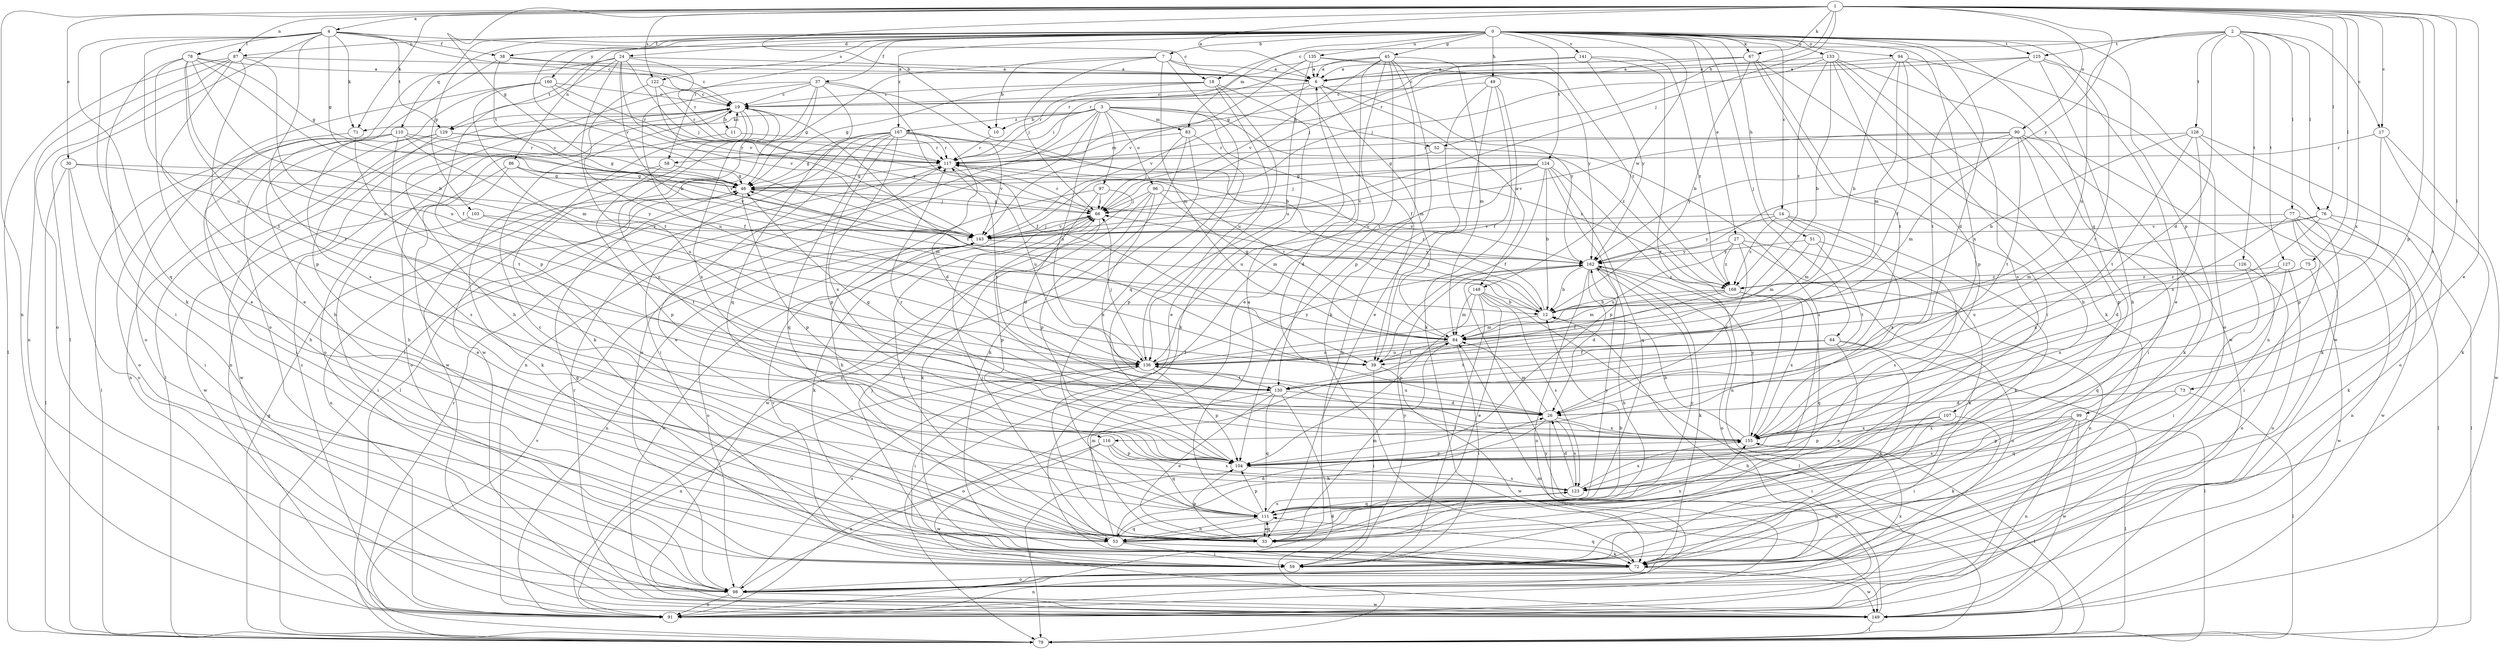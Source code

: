 strict digraph  {
0;
1;
2;
3;
4;
6;
7;
10;
11;
12;
14;
17;
18;
19;
24;
26;
27;
30;
33;
37;
38;
39;
45;
46;
49;
51;
52;
53;
58;
59;
64;
66;
67;
71;
72;
73;
75;
76;
77;
78;
79;
83;
84;
86;
87;
90;
91;
94;
96;
97;
98;
99;
103;
104;
107;
110;
111;
116;
117;
122;
123;
124;
125;
126;
127;
128;
129;
130;
133;
135;
136;
141;
143;
148;
149;
155;
160;
162;
167;
168;
0 -> 7  [label=b];
0 -> 14  [label=c];
0 -> 24  [label=d];
0 -> 26  [label=d];
0 -> 27  [label=e];
0 -> 37  [label=f];
0 -> 38  [label=f];
0 -> 45  [label=g];
0 -> 49  [label=h];
0 -> 51  [label=h];
0 -> 58  [label=i];
0 -> 64  [label=j];
0 -> 67  [label=k];
0 -> 83  [label=m];
0 -> 86  [label=n];
0 -> 87  [label=n];
0 -> 94  [label=o];
0 -> 99  [label=p];
0 -> 103  [label=p];
0 -> 107  [label=q];
0 -> 110  [label=q];
0 -> 116  [label=r];
0 -> 122  [label=s];
0 -> 124  [label=t];
0 -> 125  [label=t];
0 -> 133  [label=u];
0 -> 135  [label=u];
0 -> 141  [label=v];
0 -> 143  [label=v];
0 -> 148  [label=w];
0 -> 155  [label=x];
0 -> 160  [label=y];
0 -> 167  [label=z];
1 -> 4  [label=a];
1 -> 6  [label=a];
1 -> 10  [label=b];
1 -> 17  [label=c];
1 -> 30  [label=e];
1 -> 33  [label=e];
1 -> 46  [label=g];
1 -> 52  [label=h];
1 -> 66  [label=j];
1 -> 67  [label=k];
1 -> 71  [label=k];
1 -> 73  [label=l];
1 -> 75  [label=l];
1 -> 76  [label=l];
1 -> 87  [label=n];
1 -> 90  [label=n];
1 -> 91  [label=n];
1 -> 104  [label=p];
1 -> 122  [label=s];
1 -> 123  [label=s];
1 -> 155  [label=x];
1 -> 162  [label=y];
2 -> 17  [label=c];
2 -> 18  [label=c];
2 -> 26  [label=d];
2 -> 76  [label=l];
2 -> 77  [label=l];
2 -> 125  [label=t];
2 -> 126  [label=t];
2 -> 127  [label=t];
2 -> 128  [label=t];
2 -> 136  [label=u];
3 -> 10  [label=b];
3 -> 26  [label=d];
3 -> 52  [label=h];
3 -> 58  [label=i];
3 -> 71  [label=k];
3 -> 83  [label=m];
3 -> 91  [label=n];
3 -> 96  [label=o];
3 -> 97  [label=o];
3 -> 98  [label=o];
3 -> 136  [label=u];
3 -> 167  [label=z];
3 -> 168  [label=z];
4 -> 18  [label=c];
4 -> 19  [label=c];
4 -> 38  [label=f];
4 -> 46  [label=g];
4 -> 71  [label=k];
4 -> 72  [label=k];
4 -> 78  [label=l];
4 -> 79  [label=l];
4 -> 111  [label=q];
4 -> 116  [label=r];
4 -> 129  [label=t];
4 -> 136  [label=u];
6 -> 19  [label=c];
6 -> 84  [label=m];
6 -> 143  [label=v];
6 -> 148  [label=w];
6 -> 162  [label=y];
7 -> 6  [label=a];
7 -> 10  [label=b];
7 -> 39  [label=f];
7 -> 66  [label=j];
7 -> 79  [label=l];
7 -> 84  [label=m];
7 -> 111  [label=q];
10 -> 117  [label=r];
11 -> 19  [label=c];
11 -> 98  [label=o];
11 -> 117  [label=r];
12 -> 46  [label=g];
12 -> 66  [label=j];
12 -> 84  [label=m];
12 -> 117  [label=r];
14 -> 72  [label=k];
14 -> 84  [label=m];
14 -> 143  [label=v];
14 -> 155  [label=x];
14 -> 162  [label=y];
14 -> 168  [label=z];
17 -> 72  [label=k];
17 -> 104  [label=p];
17 -> 117  [label=r];
17 -> 149  [label=w];
18 -> 19  [label=c];
18 -> 33  [label=e];
18 -> 46  [label=g];
18 -> 72  [label=k];
18 -> 117  [label=r];
18 -> 136  [label=u];
19 -> 11  [label=b];
19 -> 39  [label=f];
19 -> 72  [label=k];
19 -> 79  [label=l];
19 -> 91  [label=n];
19 -> 98  [label=o];
19 -> 129  [label=t];
19 -> 149  [label=w];
19 -> 155  [label=x];
24 -> 6  [label=a];
24 -> 12  [label=b];
24 -> 66  [label=j];
24 -> 98  [label=o];
24 -> 104  [label=p];
24 -> 117  [label=r];
24 -> 129  [label=t];
24 -> 130  [label=t];
24 -> 143  [label=v];
26 -> 46  [label=g];
26 -> 53  [label=h];
26 -> 84  [label=m];
26 -> 91  [label=n];
26 -> 123  [label=s];
26 -> 136  [label=u];
26 -> 155  [label=x];
27 -> 26  [label=d];
27 -> 72  [label=k];
27 -> 91  [label=n];
27 -> 136  [label=u];
27 -> 162  [label=y];
27 -> 168  [label=z];
30 -> 46  [label=g];
30 -> 59  [label=i];
30 -> 79  [label=l];
30 -> 98  [label=o];
30 -> 162  [label=y];
33 -> 66  [label=j];
33 -> 84  [label=m];
33 -> 104  [label=p];
33 -> 111  [label=q];
33 -> 155  [label=x];
33 -> 162  [label=y];
37 -> 12  [label=b];
37 -> 19  [label=c];
37 -> 39  [label=f];
37 -> 46  [label=g];
37 -> 53  [label=h];
37 -> 111  [label=q];
37 -> 136  [label=u];
37 -> 149  [label=w];
38 -> 6  [label=a];
38 -> 19  [label=c];
38 -> 123  [label=s];
38 -> 143  [label=v];
39 -> 59  [label=i];
39 -> 149  [label=w];
45 -> 6  [label=a];
45 -> 33  [label=e];
45 -> 72  [label=k];
45 -> 79  [label=l];
45 -> 84  [label=m];
45 -> 104  [label=p];
45 -> 117  [label=r];
45 -> 130  [label=t];
45 -> 143  [label=v];
46 -> 66  [label=j];
46 -> 91  [label=n];
46 -> 104  [label=p];
49 -> 19  [label=c];
49 -> 33  [label=e];
49 -> 39  [label=f];
49 -> 72  [label=k];
49 -> 91  [label=n];
51 -> 84  [label=m];
51 -> 123  [label=s];
51 -> 130  [label=t];
51 -> 162  [label=y];
52 -> 46  [label=g];
52 -> 123  [label=s];
53 -> 12  [label=b];
53 -> 19  [label=c];
53 -> 26  [label=d];
53 -> 59  [label=i];
53 -> 66  [label=j];
53 -> 72  [label=k];
53 -> 84  [label=m];
53 -> 111  [label=q];
53 -> 123  [label=s];
58 -> 46  [label=g];
58 -> 72  [label=k];
58 -> 104  [label=p];
59 -> 46  [label=g];
59 -> 143  [label=v];
59 -> 162  [label=y];
64 -> 33  [label=e];
64 -> 39  [label=f];
64 -> 72  [label=k];
64 -> 79  [label=l];
64 -> 130  [label=t];
64 -> 136  [label=u];
66 -> 46  [label=g];
66 -> 72  [label=k];
66 -> 104  [label=p];
66 -> 117  [label=r];
66 -> 143  [label=v];
67 -> 6  [label=a];
67 -> 12  [label=b];
67 -> 19  [label=c];
67 -> 59  [label=i];
67 -> 66  [label=j];
67 -> 130  [label=t];
67 -> 149  [label=w];
71 -> 53  [label=h];
71 -> 130  [label=t];
72 -> 66  [label=j];
72 -> 91  [label=n];
72 -> 98  [label=o];
72 -> 111  [label=q];
72 -> 149  [label=w];
73 -> 26  [label=d];
73 -> 79  [label=l];
73 -> 111  [label=q];
75 -> 136  [label=u];
75 -> 149  [label=w];
75 -> 168  [label=z];
76 -> 26  [label=d];
76 -> 72  [label=k];
76 -> 79  [label=l];
76 -> 84  [label=m];
76 -> 143  [label=v];
77 -> 59  [label=i];
77 -> 79  [label=l];
77 -> 91  [label=n];
77 -> 143  [label=v];
77 -> 149  [label=w];
77 -> 155  [label=x];
78 -> 6  [label=a];
78 -> 12  [label=b];
78 -> 33  [label=e];
78 -> 39  [label=f];
78 -> 46  [label=g];
78 -> 59  [label=i];
78 -> 130  [label=t];
78 -> 136  [label=u];
79 -> 46  [label=g];
79 -> 117  [label=r];
79 -> 143  [label=v];
79 -> 162  [label=y];
83 -> 66  [label=j];
83 -> 72  [label=k];
83 -> 91  [label=n];
83 -> 104  [label=p];
83 -> 117  [label=r];
84 -> 39  [label=f];
84 -> 59  [label=i];
84 -> 117  [label=r];
84 -> 136  [label=u];
86 -> 33  [label=e];
86 -> 46  [label=g];
86 -> 84  [label=m];
86 -> 143  [label=v];
86 -> 149  [label=w];
87 -> 6  [label=a];
87 -> 33  [label=e];
87 -> 79  [label=l];
87 -> 91  [label=n];
87 -> 98  [label=o];
87 -> 104  [label=p];
87 -> 136  [label=u];
90 -> 59  [label=i];
90 -> 72  [label=k];
90 -> 84  [label=m];
90 -> 104  [label=p];
90 -> 117  [label=r];
90 -> 130  [label=t];
90 -> 143  [label=v];
90 -> 162  [label=y];
91 -> 19  [label=c];
91 -> 84  [label=m];
94 -> 6  [label=a];
94 -> 12  [label=b];
94 -> 39  [label=f];
94 -> 84  [label=m];
94 -> 123  [label=s];
94 -> 149  [label=w];
96 -> 66  [label=j];
96 -> 72  [label=k];
96 -> 84  [label=m];
96 -> 104  [label=p];
96 -> 155  [label=x];
96 -> 162  [label=y];
97 -> 26  [label=d];
97 -> 53  [label=h];
97 -> 66  [label=j];
97 -> 149  [label=w];
98 -> 91  [label=n];
98 -> 136  [label=u];
98 -> 149  [label=w];
98 -> 155  [label=x];
99 -> 59  [label=i];
99 -> 79  [label=l];
99 -> 91  [label=n];
99 -> 104  [label=p];
99 -> 123  [label=s];
99 -> 149  [label=w];
99 -> 155  [label=x];
103 -> 59  [label=i];
103 -> 130  [label=t];
103 -> 143  [label=v];
104 -> 79  [label=l];
104 -> 123  [label=s];
107 -> 59  [label=i];
107 -> 72  [label=k];
107 -> 104  [label=p];
107 -> 155  [label=x];
110 -> 59  [label=i];
110 -> 79  [label=l];
110 -> 98  [label=o];
110 -> 117  [label=r];
110 -> 123  [label=s];
110 -> 136  [label=u];
110 -> 143  [label=v];
111 -> 6  [label=a];
111 -> 33  [label=e];
111 -> 53  [label=h];
111 -> 104  [label=p];
111 -> 123  [label=s];
111 -> 162  [label=y];
116 -> 91  [label=n];
116 -> 104  [label=p];
116 -> 111  [label=q];
116 -> 123  [label=s];
116 -> 149  [label=w];
117 -> 46  [label=g];
117 -> 136  [label=u];
122 -> 19  [label=c];
122 -> 39  [label=f];
122 -> 117  [label=r];
122 -> 162  [label=y];
123 -> 26  [label=d];
123 -> 111  [label=q];
123 -> 155  [label=x];
124 -> 12  [label=b];
124 -> 39  [label=f];
124 -> 46  [label=g];
124 -> 66  [label=j];
124 -> 91  [label=n];
124 -> 104  [label=p];
124 -> 111  [label=q];
124 -> 136  [label=u];
124 -> 143  [label=v];
125 -> 6  [label=a];
125 -> 33  [label=e];
125 -> 53  [label=h];
125 -> 98  [label=o];
125 -> 117  [label=r];
125 -> 130  [label=t];
126 -> 59  [label=i];
126 -> 98  [label=o];
126 -> 168  [label=z];
127 -> 98  [label=o];
127 -> 111  [label=q];
127 -> 155  [label=x];
127 -> 168  [label=z];
128 -> 12  [label=b];
128 -> 72  [label=k];
128 -> 98  [label=o];
128 -> 117  [label=r];
128 -> 130  [label=t];
128 -> 155  [label=x];
129 -> 46  [label=g];
129 -> 53  [label=h];
129 -> 91  [label=n];
129 -> 117  [label=r];
129 -> 149  [label=w];
130 -> 26  [label=d];
130 -> 33  [label=e];
130 -> 79  [label=l];
130 -> 98  [label=o];
130 -> 111  [label=q];
130 -> 117  [label=r];
133 -> 6  [label=a];
133 -> 12  [label=b];
133 -> 53  [label=h];
133 -> 66  [label=j];
133 -> 72  [label=k];
133 -> 91  [label=n];
133 -> 104  [label=p];
133 -> 168  [label=z];
135 -> 6  [label=a];
135 -> 117  [label=r];
135 -> 136  [label=u];
135 -> 143  [label=v];
135 -> 162  [label=y];
135 -> 168  [label=z];
136 -> 59  [label=i];
136 -> 66  [label=j];
136 -> 91  [label=n];
136 -> 104  [label=p];
136 -> 130  [label=t];
136 -> 162  [label=y];
141 -> 6  [label=a];
141 -> 46  [label=g];
141 -> 155  [label=x];
141 -> 162  [label=y];
141 -> 168  [label=z];
143 -> 66  [label=j];
143 -> 91  [label=n];
143 -> 98  [label=o];
143 -> 149  [label=w];
143 -> 162  [label=y];
148 -> 12  [label=b];
148 -> 33  [label=e];
148 -> 59  [label=i];
148 -> 79  [label=l];
148 -> 84  [label=m];
148 -> 104  [label=p];
148 -> 123  [label=s];
149 -> 12  [label=b];
149 -> 79  [label=l];
149 -> 117  [label=r];
155 -> 12  [label=b];
155 -> 19  [label=c];
155 -> 79  [label=l];
155 -> 104  [label=p];
155 -> 117  [label=r];
155 -> 162  [label=y];
160 -> 19  [label=c];
160 -> 53  [label=h];
160 -> 84  [label=m];
160 -> 98  [label=o];
160 -> 117  [label=r];
160 -> 143  [label=v];
162 -> 12  [label=b];
162 -> 26  [label=d];
162 -> 53  [label=h];
162 -> 72  [label=k];
162 -> 91  [label=n];
162 -> 98  [label=o];
162 -> 168  [label=z];
167 -> 26  [label=d];
167 -> 33  [label=e];
167 -> 46  [label=g];
167 -> 59  [label=i];
167 -> 79  [label=l];
167 -> 104  [label=p];
167 -> 111  [label=q];
167 -> 117  [label=r];
167 -> 143  [label=v];
167 -> 155  [label=x];
167 -> 168  [label=z];
168 -> 12  [label=b];
168 -> 39  [label=f];
168 -> 84  [label=m];
168 -> 98  [label=o];
168 -> 111  [label=q];
168 -> 155  [label=x];
}
